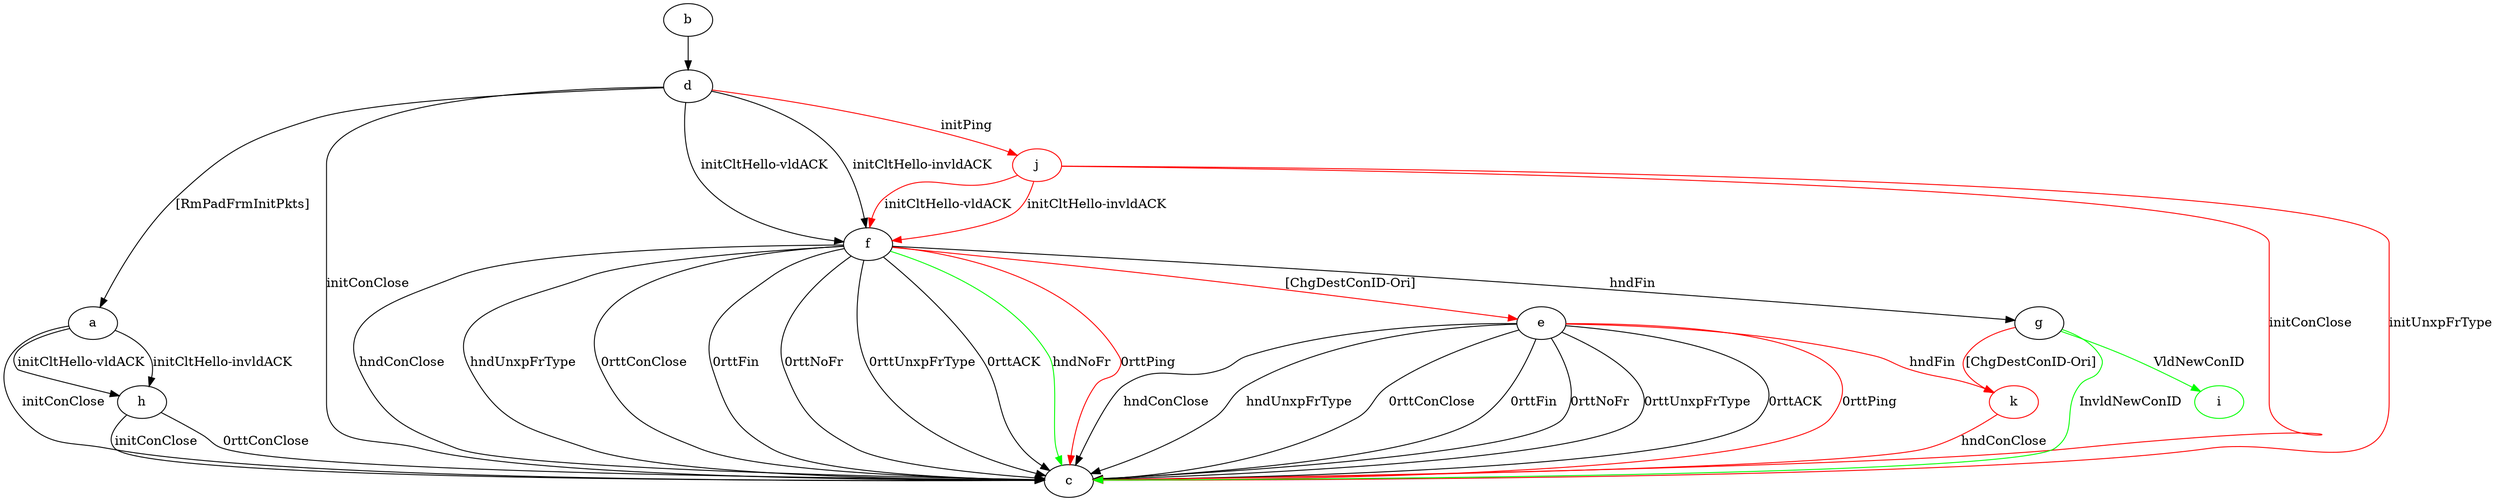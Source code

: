 digraph "" {
	a -> c	[key=0,
		label="initConClose "];
	a -> h	[key=0,
		label="initCltHello-vldACK "];
	a -> h	[key=1,
		label="initCltHello-invldACK "];
	b -> d	[key=0];
	d -> a	[key=0,
		label="[RmPadFrmInitPkts] "];
	d -> c	[key=0,
		label="initConClose "];
	d -> f	[key=0,
		label="initCltHello-vldACK "];
	d -> f	[key=1,
		label="initCltHello-invldACK "];
	j	[color=red];
	d -> j	[key=0,
		color=red,
		label="initPing "];
	e -> c	[key=0,
		label="hndConClose "];
	e -> c	[key=1,
		label="hndUnxpFrType "];
	e -> c	[key=2,
		label="0rttConClose "];
	e -> c	[key=3,
		label="0rttFin "];
	e -> c	[key=4,
		label="0rttNoFr "];
	e -> c	[key=5,
		label="0rttUnxpFrType "];
	e -> c	[key=6,
		label="0rttACK "];
	e -> c	[key=7,
		color=red,
		label="0rttPing "];
	k	[color=red];
	e -> k	[key=0,
		color=red,
		label="hndFin "];
	f -> c	[key=0,
		label="hndConClose "];
	f -> c	[key=1,
		label="hndUnxpFrType "];
	f -> c	[key=2,
		label="0rttConClose "];
	f -> c	[key=3,
		label="0rttFin "];
	f -> c	[key=4,
		label="0rttNoFr "];
	f -> c	[key=5,
		label="0rttUnxpFrType "];
	f -> c	[key=6,
		label="0rttACK "];
	f -> c	[key=7,
		color=green,
		label="hndNoFr "];
	f -> c	[key=8,
		color=red,
		label="0rttPing "];
	f -> e	[key=0,
		color=red,
		label="[ChgDestConID-Ori] "];
	f -> g	[key=0,
		label="hndFin "];
	g -> c	[key=0,
		color=green,
		label="InvldNewConID "];
	i	[color=green];
	g -> i	[key=0,
		color=green,
		label="VldNewConID "];
	g -> k	[key=0,
		color=red,
		label="[ChgDestConID-Ori] "];
	h -> c	[key=0,
		label="initConClose "];
	h -> c	[key=1,
		label="0rttConClose "];
	j -> c	[key=0,
		color=red,
		label="initConClose "];
	j -> c	[key=1,
		color=red,
		label="initUnxpFrType "];
	j -> f	[key=0,
		color=red,
		label="initCltHello-vldACK "];
	j -> f	[key=1,
		color=red,
		label="initCltHello-invldACK "];
	k -> c	[key=0,
		color=red,
		label="hndConClose "];
}
